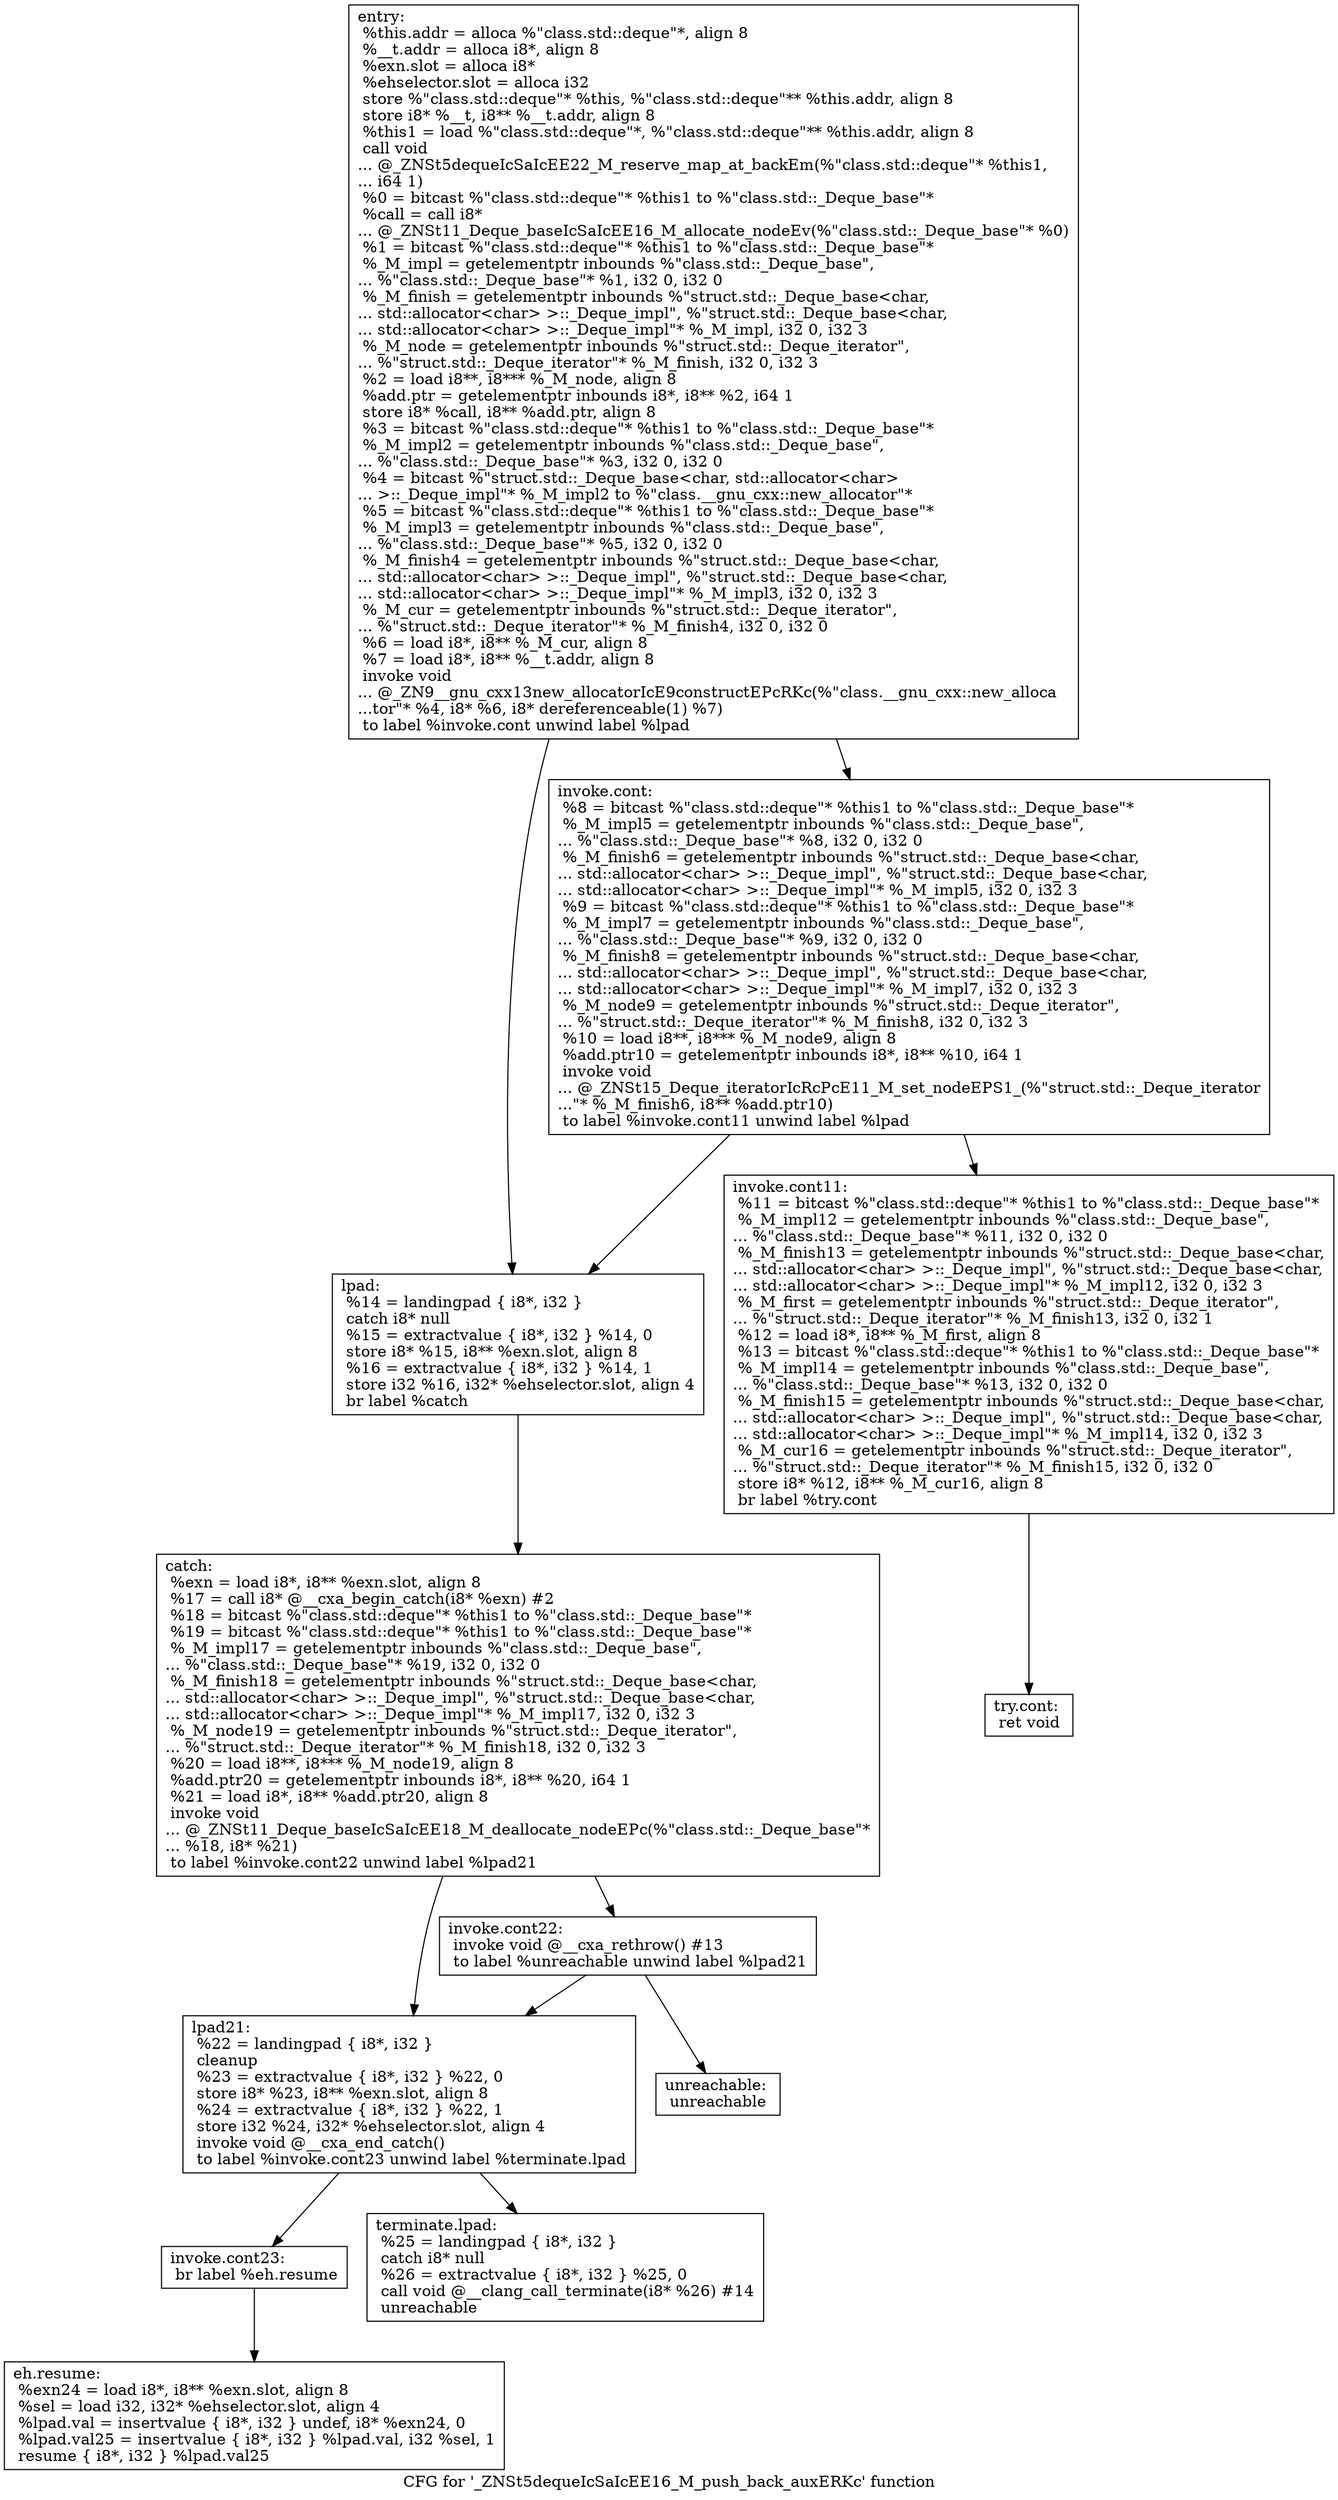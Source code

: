digraph "CFG for '_ZNSt5dequeIcSaIcEE16_M_push_back_auxERKc' function" {
	label="CFG for '_ZNSt5dequeIcSaIcEE16_M_push_back_auxERKc' function";

	Node0x6ba8710 [shape=record,label="{entry:\l  %this.addr = alloca %\"class.std::deque\"*, align 8\l  %__t.addr = alloca i8*, align 8\l  %exn.slot = alloca i8*\l  %ehselector.slot = alloca i32\l  store %\"class.std::deque\"* %this, %\"class.std::deque\"** %this.addr, align 8\l  store i8* %__t, i8** %__t.addr, align 8\l  %this1 = load %\"class.std::deque\"*, %\"class.std::deque\"** %this.addr, align 8\l  call void\l... @_ZNSt5dequeIcSaIcEE22_M_reserve_map_at_backEm(%\"class.std::deque\"* %this1,\l... i64 1)\l  %0 = bitcast %\"class.std::deque\"* %this1 to %\"class.std::_Deque_base\"*\l  %call = call i8*\l... @_ZNSt11_Deque_baseIcSaIcEE16_M_allocate_nodeEv(%\"class.std::_Deque_base\"* %0)\l  %1 = bitcast %\"class.std::deque\"* %this1 to %\"class.std::_Deque_base\"*\l  %_M_impl = getelementptr inbounds %\"class.std::_Deque_base\",\l... %\"class.std::_Deque_base\"* %1, i32 0, i32 0\l  %_M_finish = getelementptr inbounds %\"struct.std::_Deque_base\<char,\l... std::allocator\<char\> \>::_Deque_impl\", %\"struct.std::_Deque_base\<char,\l... std::allocator\<char\> \>::_Deque_impl\"* %_M_impl, i32 0, i32 3\l  %_M_node = getelementptr inbounds %\"struct.std::_Deque_iterator\",\l... %\"struct.std::_Deque_iterator\"* %_M_finish, i32 0, i32 3\l  %2 = load i8**, i8*** %_M_node, align 8\l  %add.ptr = getelementptr inbounds i8*, i8** %2, i64 1\l  store i8* %call, i8** %add.ptr, align 8\l  %3 = bitcast %\"class.std::deque\"* %this1 to %\"class.std::_Deque_base\"*\l  %_M_impl2 = getelementptr inbounds %\"class.std::_Deque_base\",\l... %\"class.std::_Deque_base\"* %3, i32 0, i32 0\l  %4 = bitcast %\"struct.std::_Deque_base\<char, std::allocator\<char\>\l... \>::_Deque_impl\"* %_M_impl2 to %\"class.__gnu_cxx::new_allocator\"*\l  %5 = bitcast %\"class.std::deque\"* %this1 to %\"class.std::_Deque_base\"*\l  %_M_impl3 = getelementptr inbounds %\"class.std::_Deque_base\",\l... %\"class.std::_Deque_base\"* %5, i32 0, i32 0\l  %_M_finish4 = getelementptr inbounds %\"struct.std::_Deque_base\<char,\l... std::allocator\<char\> \>::_Deque_impl\", %\"struct.std::_Deque_base\<char,\l... std::allocator\<char\> \>::_Deque_impl\"* %_M_impl3, i32 0, i32 3\l  %_M_cur = getelementptr inbounds %\"struct.std::_Deque_iterator\",\l... %\"struct.std::_Deque_iterator\"* %_M_finish4, i32 0, i32 0\l  %6 = load i8*, i8** %_M_cur, align 8\l  %7 = load i8*, i8** %__t.addr, align 8\l  invoke void\l... @_ZN9__gnu_cxx13new_allocatorIcE9constructEPcRKc(%\"class.__gnu_cxx::new_alloca\l...tor\"* %4, i8* %6, i8* dereferenceable(1) %7)\l          to label %invoke.cont unwind label %lpad\l}"];
	Node0x6ba8710 -> Node0x6ba98b0;
	Node0x6ba8710 -> Node0x6ba9990;
	Node0x6ba98b0 [shape=record,label="{invoke.cont:                                      \l  %8 = bitcast %\"class.std::deque\"* %this1 to %\"class.std::_Deque_base\"*\l  %_M_impl5 = getelementptr inbounds %\"class.std::_Deque_base\",\l... %\"class.std::_Deque_base\"* %8, i32 0, i32 0\l  %_M_finish6 = getelementptr inbounds %\"struct.std::_Deque_base\<char,\l... std::allocator\<char\> \>::_Deque_impl\", %\"struct.std::_Deque_base\<char,\l... std::allocator\<char\> \>::_Deque_impl\"* %_M_impl5, i32 0, i32 3\l  %9 = bitcast %\"class.std::deque\"* %this1 to %\"class.std::_Deque_base\"*\l  %_M_impl7 = getelementptr inbounds %\"class.std::_Deque_base\",\l... %\"class.std::_Deque_base\"* %9, i32 0, i32 0\l  %_M_finish8 = getelementptr inbounds %\"struct.std::_Deque_base\<char,\l... std::allocator\<char\> \>::_Deque_impl\", %\"struct.std::_Deque_base\<char,\l... std::allocator\<char\> \>::_Deque_impl\"* %_M_impl7, i32 0, i32 3\l  %_M_node9 = getelementptr inbounds %\"struct.std::_Deque_iterator\",\l... %\"struct.std::_Deque_iterator\"* %_M_finish8, i32 0, i32 3\l  %10 = load i8**, i8*** %_M_node9, align 8\l  %add.ptr10 = getelementptr inbounds i8*, i8** %10, i64 1\l  invoke void\l... @_ZNSt15_Deque_iteratorIcRcPcE11_M_set_nodeEPS1_(%\"struct.std::_Deque_iterator\l...\"* %_M_finish6, i8** %add.ptr10)\l          to label %invoke.cont11 unwind label %lpad\l}"];
	Node0x6ba98b0 -> Node0x6ba9510;
	Node0x6ba98b0 -> Node0x6ba9990;
	Node0x6ba9510 [shape=record,label="{invoke.cont11:                                    \l  %11 = bitcast %\"class.std::deque\"* %this1 to %\"class.std::_Deque_base\"*\l  %_M_impl12 = getelementptr inbounds %\"class.std::_Deque_base\",\l... %\"class.std::_Deque_base\"* %11, i32 0, i32 0\l  %_M_finish13 = getelementptr inbounds %\"struct.std::_Deque_base\<char,\l... std::allocator\<char\> \>::_Deque_impl\", %\"struct.std::_Deque_base\<char,\l... std::allocator\<char\> \>::_Deque_impl\"* %_M_impl12, i32 0, i32 3\l  %_M_first = getelementptr inbounds %\"struct.std::_Deque_iterator\",\l... %\"struct.std::_Deque_iterator\"* %_M_finish13, i32 0, i32 1\l  %12 = load i8*, i8** %_M_first, align 8\l  %13 = bitcast %\"class.std::deque\"* %this1 to %\"class.std::_Deque_base\"*\l  %_M_impl14 = getelementptr inbounds %\"class.std::_Deque_base\",\l... %\"class.std::_Deque_base\"* %13, i32 0, i32 0\l  %_M_finish15 = getelementptr inbounds %\"struct.std::_Deque_base\<char,\l... std::allocator\<char\> \>::_Deque_impl\", %\"struct.std::_Deque_base\<char,\l... std::allocator\<char\> \>::_Deque_impl\"* %_M_impl14, i32 0, i32 3\l  %_M_cur16 = getelementptr inbounds %\"struct.std::_Deque_iterator\",\l... %\"struct.std::_Deque_iterator\"* %_M_finish15, i32 0, i32 0\l  store i8* %12, i8** %_M_cur16, align 8\l  br label %try.cont\l}"];
	Node0x6ba9510 -> Node0x6baab30;
	Node0x6ba9990 [shape=record,label="{lpad:                                             \l  %14 = landingpad \{ i8*, i32 \}\l          catch i8* null\l  %15 = extractvalue \{ i8*, i32 \} %14, 0\l  store i8* %15, i8** %exn.slot, align 8\l  %16 = extractvalue \{ i8*, i32 \} %14, 1\l  store i32 %16, i32* %ehselector.slot, align 4\l  br label %catch\l}"];
	Node0x6ba9990 -> Node0x6baaf40;
	Node0x6baaf40 [shape=record,label="{catch:                                            \l  %exn = load i8*, i8** %exn.slot, align 8\l  %17 = call i8* @__cxa_begin_catch(i8* %exn) #2\l  %18 = bitcast %\"class.std::deque\"* %this1 to %\"class.std::_Deque_base\"*\l  %19 = bitcast %\"class.std::deque\"* %this1 to %\"class.std::_Deque_base\"*\l  %_M_impl17 = getelementptr inbounds %\"class.std::_Deque_base\",\l... %\"class.std::_Deque_base\"* %19, i32 0, i32 0\l  %_M_finish18 = getelementptr inbounds %\"struct.std::_Deque_base\<char,\l... std::allocator\<char\> \>::_Deque_impl\", %\"struct.std::_Deque_base\<char,\l... std::allocator\<char\> \>::_Deque_impl\"* %_M_impl17, i32 0, i32 3\l  %_M_node19 = getelementptr inbounds %\"struct.std::_Deque_iterator\",\l... %\"struct.std::_Deque_iterator\"* %_M_finish18, i32 0, i32 3\l  %20 = load i8**, i8*** %_M_node19, align 8\l  %add.ptr20 = getelementptr inbounds i8*, i8** %20, i64 1\l  %21 = load i8*, i8** %add.ptr20, align 8\l  invoke void\l... @_ZNSt11_Deque_baseIcSaIcEE18_M_deallocate_nodeEPc(%\"class.std::_Deque_base\"*\l... %18, i8* %21)\l          to label %invoke.cont22 unwind label %lpad21\l}"];
	Node0x6baaf40 -> Node0x6bab580;
	Node0x6baaf40 -> Node0x6bab660;
	Node0x6bab580 [shape=record,label="{invoke.cont22:                                    \l  invoke void @__cxa_rethrow() #13\l          to label %unreachable unwind label %lpad21\l}"];
	Node0x6bab580 -> Node0x6bab870;
	Node0x6bab580 -> Node0x6bab660;
	Node0x6bab660 [shape=record,label="{lpad21:                                           \l  %22 = landingpad \{ i8*, i32 \}\l          cleanup\l  %23 = extractvalue \{ i8*, i32 \} %22, 0\l  store i8* %23, i8** %exn.slot, align 8\l  %24 = extractvalue \{ i8*, i32 \} %22, 1\l  store i32 %24, i32* %ehselector.slot, align 4\l  invoke void @__cxa_end_catch()\l          to label %invoke.cont23 unwind label %terminate.lpad\l}"];
	Node0x6bab660 -> Node0x6babc10;
	Node0x6bab660 -> Node0x6babc90;
	Node0x6babc10 [shape=record,label="{invoke.cont23:                                    \l  br label %eh.resume\l}"];
	Node0x6babc10 -> Node0x6babe60;
	Node0x6baab30 [shape=record,label="{try.cont:                                         \l  ret void\l}"];
	Node0x6babe60 [shape=record,label="{eh.resume:                                        \l  %exn24 = load i8*, i8** %exn.slot, align 8\l  %sel = load i32, i32* %ehselector.slot, align 4\l  %lpad.val = insertvalue \{ i8*, i32 \} undef, i8* %exn24, 0\l  %lpad.val25 = insertvalue \{ i8*, i32 \} %lpad.val, i32 %sel, 1\l  resume \{ i8*, i32 \} %lpad.val25\l}"];
	Node0x6babc90 [shape=record,label="{terminate.lpad:                                   \l  %25 = landingpad \{ i8*, i32 \}\l          catch i8* null\l  %26 = extractvalue \{ i8*, i32 \} %25, 0\l  call void @__clang_call_terminate(i8* %26) #14\l  unreachable\l}"];
	Node0x6bab870 [shape=record,label="{unreachable:                                      \l  unreachable\l}"];
}
